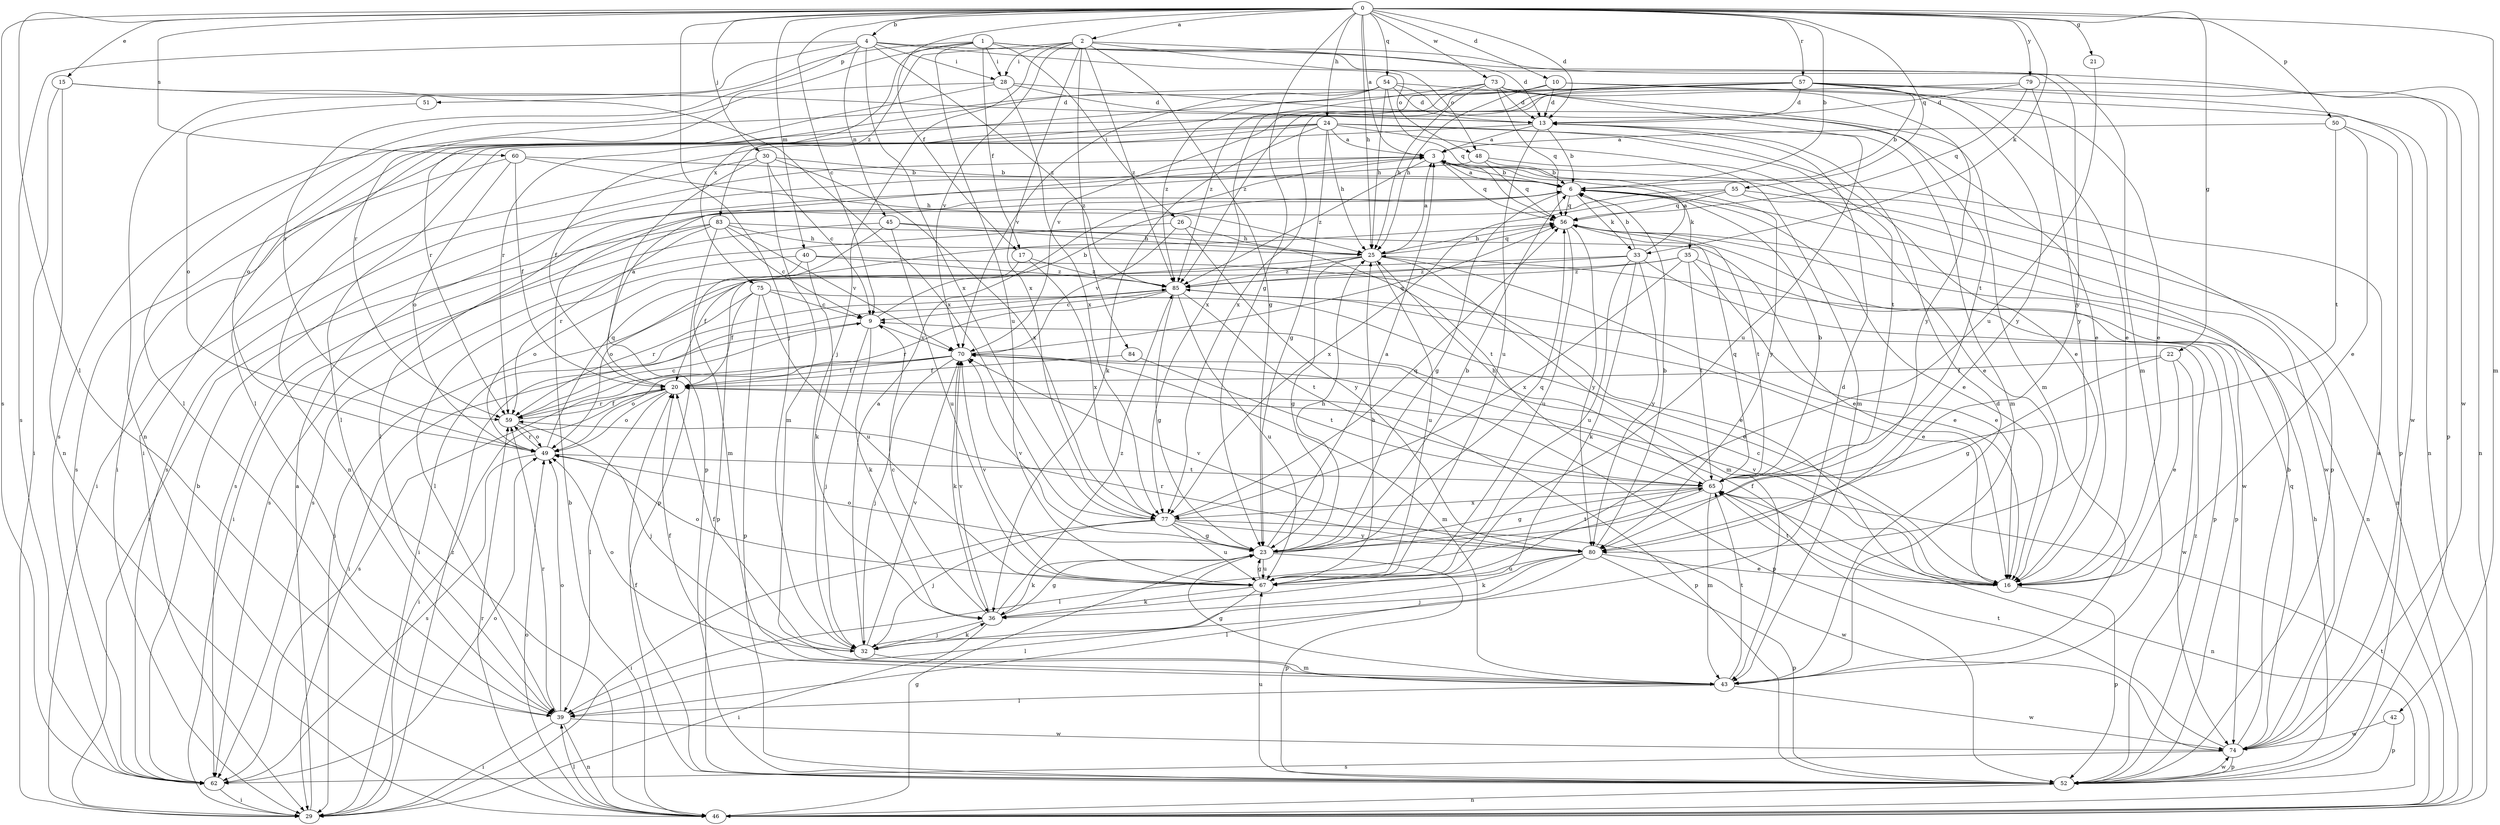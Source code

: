 strict digraph  {
0;
1;
2;
3;
4;
6;
9;
10;
13;
15;
16;
17;
20;
21;
22;
23;
24;
25;
26;
28;
29;
30;
32;
33;
35;
36;
39;
40;
42;
43;
45;
46;
48;
49;
50;
51;
52;
54;
55;
56;
57;
59;
60;
62;
65;
67;
70;
73;
74;
75;
77;
79;
80;
83;
84;
85;
0 -> 2  [label=a];
0 -> 3  [label=a];
0 -> 4  [label=b];
0 -> 6  [label=b];
0 -> 9  [label=c];
0 -> 10  [label=d];
0 -> 13  [label=d];
0 -> 15  [label=e];
0 -> 17  [label=f];
0 -> 21  [label=g];
0 -> 22  [label=g];
0 -> 23  [label=g];
0 -> 24  [label=h];
0 -> 25  [label=h];
0 -> 30  [label=j];
0 -> 32  [label=j];
0 -> 33  [label=k];
0 -> 39  [label=l];
0 -> 40  [label=m];
0 -> 42  [label=m];
0 -> 50  [label=p];
0 -> 54  [label=q];
0 -> 55  [label=q];
0 -> 57  [label=r];
0 -> 60  [label=s];
0 -> 62  [label=s];
0 -> 73  [label=w];
0 -> 79  [label=y];
1 -> 17  [label=f];
1 -> 26  [label=i];
1 -> 28  [label=i];
1 -> 43  [label=m];
1 -> 51  [label=p];
1 -> 59  [label=r];
1 -> 67  [label=u];
1 -> 74  [label=w];
1 -> 75  [label=x];
2 -> 13  [label=d];
2 -> 23  [label=g];
2 -> 28  [label=i];
2 -> 32  [label=j];
2 -> 48  [label=o];
2 -> 70  [label=v];
2 -> 77  [label=x];
2 -> 83  [label=z];
2 -> 84  [label=z];
2 -> 85  [label=z];
3 -> 6  [label=b];
3 -> 52  [label=p];
3 -> 56  [label=q];
3 -> 62  [label=s];
3 -> 80  [label=y];
3 -> 85  [label=z];
4 -> 28  [label=i];
4 -> 45  [label=n];
4 -> 46  [label=n];
4 -> 48  [label=o];
4 -> 59  [label=r];
4 -> 62  [label=s];
4 -> 77  [label=x];
4 -> 80  [label=y];
4 -> 85  [label=z];
6 -> 3  [label=a];
6 -> 16  [label=e];
6 -> 23  [label=g];
6 -> 33  [label=k];
6 -> 35  [label=k];
6 -> 56  [label=q];
9 -> 6  [label=b];
9 -> 29  [label=i];
9 -> 32  [label=j];
9 -> 36  [label=k];
9 -> 70  [label=v];
10 -> 13  [label=d];
10 -> 16  [label=e];
10 -> 25  [label=h];
10 -> 39  [label=l];
10 -> 46  [label=n];
13 -> 3  [label=a];
13 -> 6  [label=b];
13 -> 39  [label=l];
13 -> 43  [label=m];
13 -> 67  [label=u];
15 -> 13  [label=d];
15 -> 29  [label=i];
15 -> 46  [label=n];
15 -> 77  [label=x];
16 -> 9  [label=c];
16 -> 20  [label=f];
16 -> 52  [label=p];
16 -> 65  [label=t];
16 -> 70  [label=v];
17 -> 52  [label=p];
17 -> 77  [label=x];
17 -> 85  [label=z];
20 -> 3  [label=a];
20 -> 29  [label=i];
20 -> 39  [label=l];
20 -> 49  [label=o];
20 -> 52  [label=p];
20 -> 59  [label=r];
21 -> 67  [label=u];
22 -> 16  [label=e];
22 -> 20  [label=f];
22 -> 23  [label=g];
22 -> 74  [label=w];
23 -> 3  [label=a];
23 -> 6  [label=b];
23 -> 25  [label=h];
23 -> 36  [label=k];
23 -> 49  [label=o];
23 -> 52  [label=p];
23 -> 56  [label=q];
23 -> 65  [label=t];
23 -> 67  [label=u];
23 -> 70  [label=v];
24 -> 3  [label=a];
24 -> 16  [label=e];
24 -> 20  [label=f];
24 -> 23  [label=g];
24 -> 25  [label=h];
24 -> 29  [label=i];
24 -> 36  [label=k];
24 -> 43  [label=m];
24 -> 46  [label=n];
24 -> 65  [label=t];
25 -> 3  [label=a];
25 -> 16  [label=e];
25 -> 20  [label=f];
25 -> 23  [label=g];
25 -> 43  [label=m];
25 -> 56  [label=q];
25 -> 67  [label=u];
25 -> 85  [label=z];
26 -> 25  [label=h];
26 -> 62  [label=s];
26 -> 70  [label=v];
26 -> 80  [label=y];
28 -> 13  [label=d];
28 -> 16  [label=e];
28 -> 39  [label=l];
28 -> 49  [label=o];
28 -> 77  [label=x];
29 -> 3  [label=a];
29 -> 85  [label=z];
30 -> 6  [label=b];
30 -> 9  [label=c];
30 -> 29  [label=i];
30 -> 43  [label=m];
30 -> 52  [label=p];
30 -> 77  [label=x];
32 -> 3  [label=a];
32 -> 13  [label=d];
32 -> 20  [label=f];
32 -> 36  [label=k];
32 -> 43  [label=m];
32 -> 49  [label=o];
32 -> 70  [label=v];
33 -> 3  [label=a];
33 -> 6  [label=b];
33 -> 36  [label=k];
33 -> 49  [label=o];
33 -> 52  [label=p];
33 -> 67  [label=u];
33 -> 80  [label=y];
33 -> 85  [label=z];
35 -> 16  [label=e];
35 -> 29  [label=i];
35 -> 52  [label=p];
35 -> 65  [label=t];
35 -> 77  [label=x];
35 -> 85  [label=z];
36 -> 9  [label=c];
36 -> 23  [label=g];
36 -> 29  [label=i];
36 -> 32  [label=j];
36 -> 70  [label=v];
36 -> 85  [label=z];
39 -> 29  [label=i];
39 -> 46  [label=n];
39 -> 49  [label=o];
39 -> 59  [label=r];
39 -> 74  [label=w];
40 -> 16  [label=e];
40 -> 36  [label=k];
40 -> 39  [label=l];
40 -> 49  [label=o];
40 -> 85  [label=z];
42 -> 52  [label=p];
42 -> 74  [label=w];
43 -> 13  [label=d];
43 -> 20  [label=f];
43 -> 23  [label=g];
43 -> 39  [label=l];
43 -> 65  [label=t];
43 -> 74  [label=w];
45 -> 16  [label=e];
45 -> 25  [label=h];
45 -> 29  [label=i];
45 -> 43  [label=m];
45 -> 67  [label=u];
46 -> 6  [label=b];
46 -> 23  [label=g];
46 -> 39  [label=l];
46 -> 49  [label=o];
46 -> 59  [label=r];
46 -> 65  [label=t];
48 -> 6  [label=b];
48 -> 16  [label=e];
48 -> 39  [label=l];
48 -> 56  [label=q];
49 -> 56  [label=q];
49 -> 59  [label=r];
49 -> 62  [label=s];
49 -> 65  [label=t];
50 -> 3  [label=a];
50 -> 16  [label=e];
50 -> 52  [label=p];
50 -> 65  [label=t];
51 -> 49  [label=o];
52 -> 20  [label=f];
52 -> 25  [label=h];
52 -> 46  [label=n];
52 -> 67  [label=u];
52 -> 74  [label=w];
52 -> 85  [label=z];
54 -> 13  [label=d];
54 -> 25  [label=h];
54 -> 43  [label=m];
54 -> 56  [label=q];
54 -> 59  [label=r];
54 -> 65  [label=t];
54 -> 70  [label=v];
54 -> 85  [label=z];
55 -> 46  [label=n];
55 -> 56  [label=q];
55 -> 62  [label=s];
55 -> 74  [label=w];
55 -> 77  [label=x];
56 -> 25  [label=h];
56 -> 46  [label=n];
56 -> 65  [label=t];
56 -> 67  [label=u];
56 -> 74  [label=w];
56 -> 80  [label=y];
57 -> 6  [label=b];
57 -> 13  [label=d];
57 -> 16  [label=e];
57 -> 52  [label=p];
57 -> 59  [label=r];
57 -> 62  [label=s];
57 -> 70  [label=v];
57 -> 74  [label=w];
57 -> 77  [label=x];
57 -> 80  [label=y];
57 -> 85  [label=z];
59 -> 9  [label=c];
59 -> 20  [label=f];
59 -> 32  [label=j];
59 -> 49  [label=o];
60 -> 6  [label=b];
60 -> 20  [label=f];
60 -> 25  [label=h];
60 -> 49  [label=o];
60 -> 62  [label=s];
62 -> 6  [label=b];
62 -> 29  [label=i];
62 -> 49  [label=o];
65 -> 6  [label=b];
65 -> 23  [label=g];
65 -> 25  [label=h];
65 -> 39  [label=l];
65 -> 43  [label=m];
65 -> 46  [label=n];
65 -> 56  [label=q];
65 -> 77  [label=x];
67 -> 23  [label=g];
67 -> 25  [label=h];
67 -> 36  [label=k];
67 -> 39  [label=l];
67 -> 49  [label=o];
67 -> 70  [label=v];
70 -> 20  [label=f];
70 -> 32  [label=j];
70 -> 36  [label=k];
70 -> 43  [label=m];
70 -> 49  [label=o];
70 -> 52  [label=p];
70 -> 56  [label=q];
70 -> 62  [label=s];
73 -> 13  [label=d];
73 -> 25  [label=h];
73 -> 56  [label=q];
73 -> 67  [label=u];
73 -> 77  [label=x];
73 -> 80  [label=y];
73 -> 85  [label=z];
74 -> 3  [label=a];
74 -> 6  [label=b];
74 -> 52  [label=p];
74 -> 56  [label=q];
74 -> 62  [label=s];
74 -> 65  [label=t];
75 -> 9  [label=c];
75 -> 16  [label=e];
75 -> 20  [label=f];
75 -> 52  [label=p];
75 -> 59  [label=r];
75 -> 67  [label=u];
77 -> 23  [label=g];
77 -> 29  [label=i];
77 -> 32  [label=j];
77 -> 56  [label=q];
77 -> 67  [label=u];
77 -> 74  [label=w];
77 -> 80  [label=y];
79 -> 13  [label=d];
79 -> 29  [label=i];
79 -> 46  [label=n];
79 -> 56  [label=q];
79 -> 80  [label=y];
80 -> 6  [label=b];
80 -> 16  [label=e];
80 -> 32  [label=j];
80 -> 36  [label=k];
80 -> 39  [label=l];
80 -> 52  [label=p];
80 -> 59  [label=r];
80 -> 67  [label=u];
80 -> 70  [label=v];
83 -> 9  [label=c];
83 -> 25  [label=h];
83 -> 29  [label=i];
83 -> 52  [label=p];
83 -> 59  [label=r];
83 -> 62  [label=s];
83 -> 65  [label=t];
83 -> 70  [label=v];
84 -> 20  [label=f];
84 -> 65  [label=t];
85 -> 9  [label=c];
85 -> 16  [label=e];
85 -> 23  [label=g];
85 -> 29  [label=i];
85 -> 59  [label=r];
85 -> 65  [label=t];
85 -> 67  [label=u];
}
